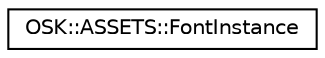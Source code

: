 digraph "Representación gráfica de la clase"
{
 // LATEX_PDF_SIZE
  edge [fontname="Helvetica",fontsize="10",labelfontname="Helvetica",labelfontsize="10"];
  node [fontname="Helvetica",fontsize="10",shape=record];
  rankdir="LR";
  Node0 [label="OSK::ASSETS::FontInstance",height=0.2,width=0.4,color="black", fillcolor="white", style="filled",URL="$struct_o_s_k_1_1_a_s_s_e_t_s_1_1_font_instance.html",tooltip="Representa una fuente que ha sido generada con un tamaño específico. Cada tamaño de fuente tendrá su ..."];
}
